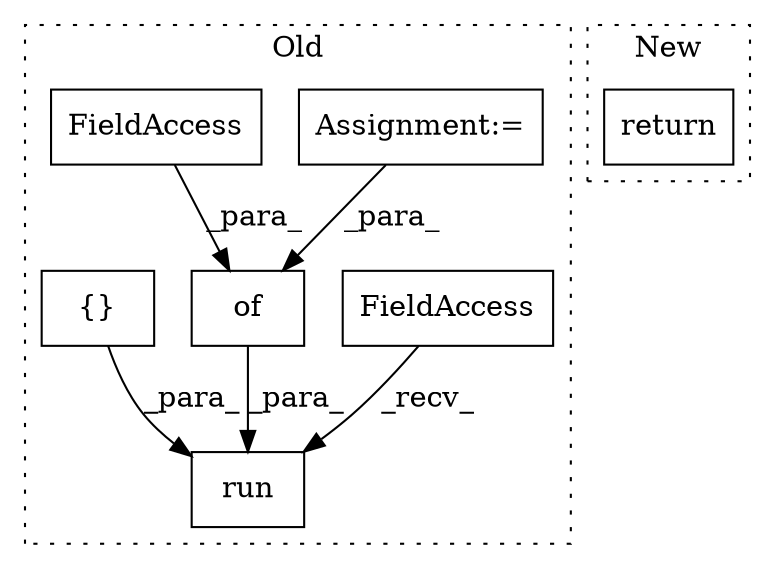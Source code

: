 digraph G {
subgraph cluster0 {
1 [label="run" a="32" s="2608,2808" l="4,1" shape="box"];
3 [label="Assignment:=" a="7" s="2572" l="1" shape="box"];
4 [label="FieldAccess" a="22" s="2598" l="9" shape="box"];
5 [label="of" a="32" s="2679,2807" l="3,1" shape="box"];
6 [label="FieldAccess" a="22" s="2764" l="13" shape="box"];
7 [label="{}" a="4" s="2621,2673" l="1,1" shape="box"];
label = "Old";
style="dotted";
}
subgraph cluster1 {
2 [label="return" a="41" s="3147" l="7" shape="box"];
label = "New";
style="dotted";
}
3 -> 5 [label="_para_"];
4 -> 1 [label="_recv_"];
5 -> 1 [label="_para_"];
6 -> 5 [label="_para_"];
7 -> 1 [label="_para_"];
}